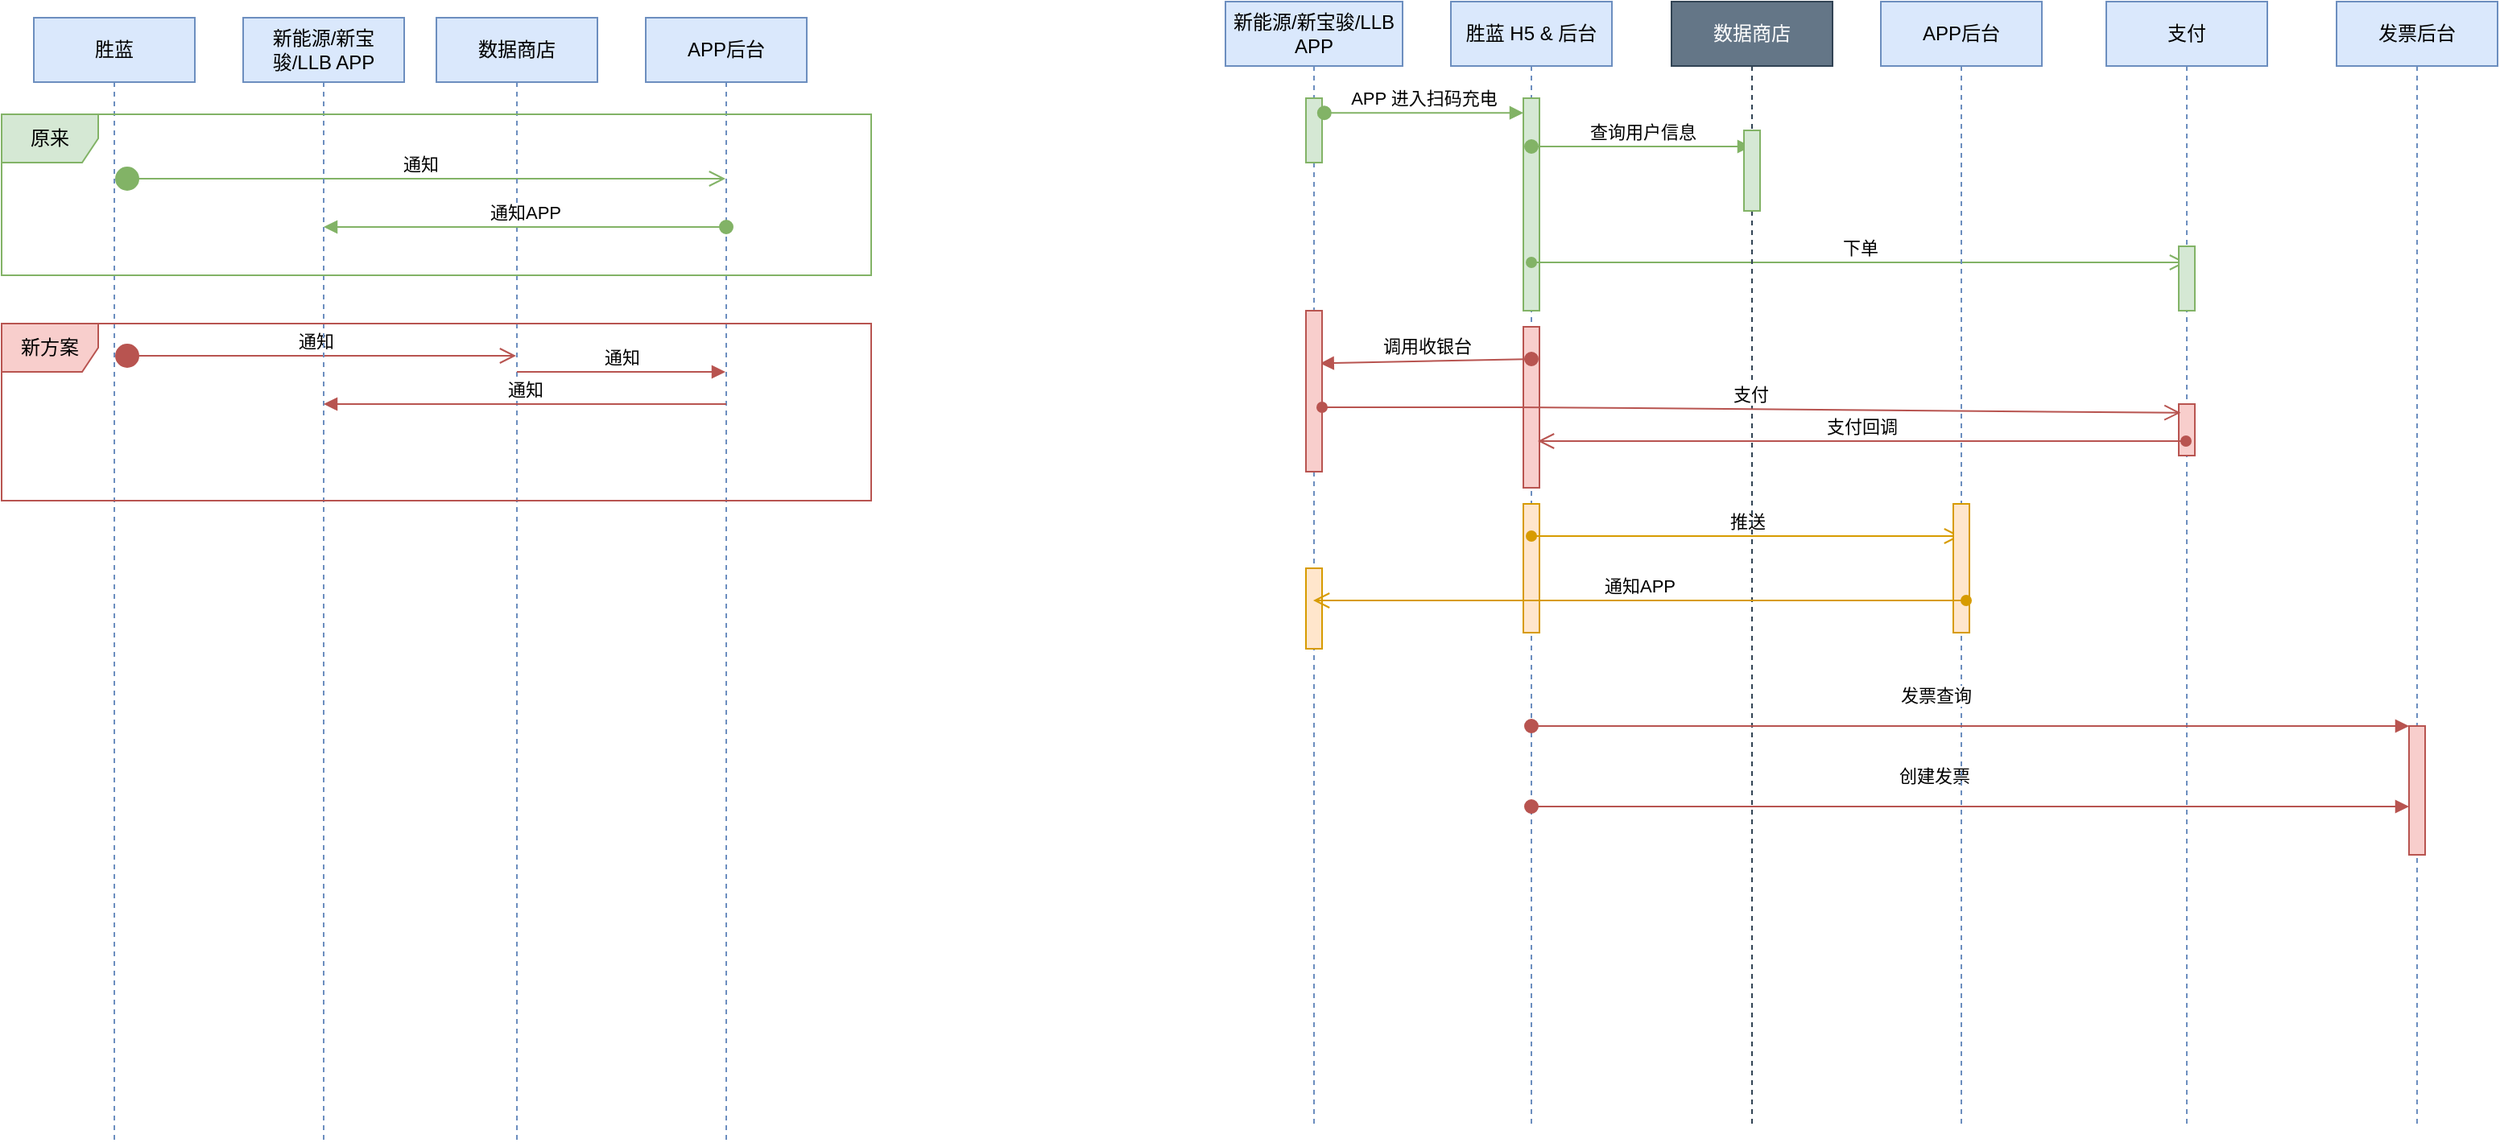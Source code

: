 <mxfile version="12.7.2" type="github">
  <diagram id="CEhrORci5TCC4d7FeP7T" name="Page-1">
    <mxGraphModel dx="1038" dy="548" grid="1" gridSize="10" guides="1" tooltips="1" connect="1" arrows="1" fold="1" page="1" pageScale="1" pageWidth="827" pageHeight="1169" math="0" shadow="0">
      <root>
        <mxCell id="0" />
        <mxCell id="1" parent="0" />
        <mxCell id="YfSGc-pqgDhnCT7YDvDX-6" value="&lt;span style=&quot;&quot;&gt;胜蓝&lt;/span&gt;" style="shape=umlLifeline;perimeter=lifelinePerimeter;whiteSpace=wrap;html=1;container=1;collapsible=0;recursiveResize=0;outlineConnect=0;align=center;fillColor=#dae8fc;strokeColor=#6c8ebf;" parent="1" vertex="1">
          <mxGeometry x="60" y="220" width="100" height="700" as="geometry" />
        </mxCell>
        <mxCell id="YfSGc-pqgDhnCT7YDvDX-11" value="通知" style="html=1;verticalAlign=bottom;startArrow=circle;startFill=1;endArrow=open;startSize=6;endSize=8;fillColor=#d5e8d4;strokeColor=#82b366;" parent="YfSGc-pqgDhnCT7YDvDX-6" target="YfSGc-pqgDhnCT7YDvDX-9" edge="1">
          <mxGeometry width="80" relative="1" as="geometry">
            <mxPoint x="50" y="100" as="sourcePoint" />
            <mxPoint x="130" y="100" as="targetPoint" />
          </mxGeometry>
        </mxCell>
        <mxCell id="YfSGc-pqgDhnCT7YDvDX-13" value="通知" style="html=1;verticalAlign=bottom;startArrow=circle;startFill=1;endArrow=open;startSize=6;endSize=8;fillColor=#f8cecc;strokeColor=#b85450;" parent="YfSGc-pqgDhnCT7YDvDX-6" target="YfSGc-pqgDhnCT7YDvDX-8" edge="1">
          <mxGeometry width="80" relative="1" as="geometry">
            <mxPoint x="50" y="210" as="sourcePoint" />
            <mxPoint x="130" y="210" as="targetPoint" />
          </mxGeometry>
        </mxCell>
        <mxCell id="YfSGc-pqgDhnCT7YDvDX-7" value="新能源/新宝骏/LLB APP" style="shape=umlLifeline;perimeter=lifelinePerimeter;whiteSpace=wrap;html=1;container=1;collapsible=0;recursiveResize=0;outlineConnect=0;align=center;fillColor=#dae8fc;strokeColor=#6c8ebf;" parent="1" vertex="1">
          <mxGeometry x="190" y="220" width="100" height="700" as="geometry" />
        </mxCell>
        <mxCell id="YfSGc-pqgDhnCT7YDvDX-8" value="数据商店" style="shape=umlLifeline;perimeter=lifelinePerimeter;whiteSpace=wrap;html=1;container=1;collapsible=0;recursiveResize=0;outlineConnect=0;align=center;fillColor=#dae8fc;strokeColor=#6c8ebf;" parent="1" vertex="1">
          <mxGeometry x="310" y="220" width="100" height="700" as="geometry" />
        </mxCell>
        <mxCell id="YfSGc-pqgDhnCT7YDvDX-14" value="通知" style="html=1;verticalAlign=bottom;endArrow=block;fillColor=#f8cecc;strokeColor=#b85450;" parent="YfSGc-pqgDhnCT7YDvDX-8" target="YfSGc-pqgDhnCT7YDvDX-9" edge="1">
          <mxGeometry width="80" relative="1" as="geometry">
            <mxPoint x="50" y="220" as="sourcePoint" />
            <mxPoint x="130" y="220" as="targetPoint" />
          </mxGeometry>
        </mxCell>
        <mxCell id="YfSGc-pqgDhnCT7YDvDX-9" value="APP后台" style="shape=umlLifeline;perimeter=lifelinePerimeter;whiteSpace=wrap;html=1;container=1;collapsible=0;recursiveResize=0;outlineConnect=0;align=center;fillColor=#dae8fc;strokeColor=#6c8ebf;" parent="1" vertex="1">
          <mxGeometry x="440" y="220" width="100" height="700" as="geometry" />
        </mxCell>
        <mxCell id="YfSGc-pqgDhnCT7YDvDX-12" value="通知APP" style="html=1;verticalAlign=bottom;startArrow=oval;startFill=1;endArrow=block;startSize=8;fillColor=#d5e8d4;strokeColor=#82b366;" parent="YfSGc-pqgDhnCT7YDvDX-9" target="YfSGc-pqgDhnCT7YDvDX-7" edge="1">
          <mxGeometry width="60" relative="1" as="geometry">
            <mxPoint x="50" y="130" as="sourcePoint" />
            <mxPoint x="110" y="130" as="targetPoint" />
          </mxGeometry>
        </mxCell>
        <mxCell id="YfSGc-pqgDhnCT7YDvDX-15" value="通知" style="html=1;verticalAlign=bottom;endArrow=block;fillColor=#f8cecc;strokeColor=#b85450;" parent="YfSGc-pqgDhnCT7YDvDX-9" target="YfSGc-pqgDhnCT7YDvDX-7" edge="1">
          <mxGeometry width="80" relative="1" as="geometry">
            <mxPoint x="50" y="240" as="sourcePoint" />
            <mxPoint x="130" y="240" as="targetPoint" />
          </mxGeometry>
        </mxCell>
        <mxCell id="YfSGc-pqgDhnCT7YDvDX-16" value="原来" style="shape=umlFrame;whiteSpace=wrap;html=1;align=center;fillColor=#d5e8d4;strokeColor=#82b366;" parent="1" vertex="1">
          <mxGeometry x="40" y="280" width="540" height="100" as="geometry" />
        </mxCell>
        <mxCell id="YfSGc-pqgDhnCT7YDvDX-17" value="新方案" style="shape=umlFrame;whiteSpace=wrap;html=1;align=center;fillColor=#f8cecc;strokeColor=#b85450;" parent="1" vertex="1">
          <mxGeometry x="40" y="410" width="540" height="110" as="geometry" />
        </mxCell>
        <mxCell id="YfSGc-pqgDhnCT7YDvDX-31" value="&lt;span&gt;胜蓝 H5 &amp;amp; 后台&lt;/span&gt;" style="shape=umlLifeline;perimeter=lifelinePerimeter;whiteSpace=wrap;html=1;container=1;collapsible=0;recursiveResize=0;outlineConnect=0;align=center;fillColor=#dae8fc;strokeColor=#6c8ebf;" parent="1" vertex="1">
          <mxGeometry x="940" y="210" width="100" height="700" as="geometry" />
        </mxCell>
        <mxCell id="YfSGc-pqgDhnCT7YDvDX-43" value="" style="html=1;points=[];perimeter=orthogonalPerimeter;align=center;fillColor=#d5e8d4;strokeColor=#82b366;" parent="YfSGc-pqgDhnCT7YDvDX-31" vertex="1">
          <mxGeometry x="45" y="60" width="10" height="132" as="geometry" />
        </mxCell>
        <mxCell id="YfSGc-pqgDhnCT7YDvDX-48" value="下单" style="html=1;verticalAlign=bottom;startArrow=oval;startFill=1;endArrow=open;startSize=6;endSize=8;fillColor=#d5e8d4;strokeColor=#82b366;" parent="YfSGc-pqgDhnCT7YDvDX-31" edge="1">
          <mxGeometry width="80" relative="1" as="geometry">
            <mxPoint x="50" y="162" as="sourcePoint" />
            <mxPoint x="456.5" y="162" as="targetPoint" />
          </mxGeometry>
        </mxCell>
        <mxCell id="YfSGc-pqgDhnCT7YDvDX-51" value="" style="html=1;points=[];perimeter=orthogonalPerimeter;align=center;fillColor=#ffe6cc;strokeColor=#d79b00;" parent="YfSGc-pqgDhnCT7YDvDX-31" vertex="1">
          <mxGeometry x="45" y="312" width="10" height="80" as="geometry" />
        </mxCell>
        <mxCell id="YfSGc-pqgDhnCT7YDvDX-52" value="推送" style="html=1;verticalAlign=bottom;startArrow=oval;startFill=1;endArrow=open;startSize=6;endSize=8;fillColor=#ffe6cc;strokeColor=#d79b00;" parent="YfSGc-pqgDhnCT7YDvDX-31" edge="1">
          <mxGeometry width="80" relative="1" as="geometry">
            <mxPoint x="50" y="332" as="sourcePoint" />
            <mxPoint x="316.5" y="332" as="targetPoint" />
          </mxGeometry>
        </mxCell>
        <mxCell id="YfSGc-pqgDhnCT7YDvDX-60" value="" style="html=1;points=[];perimeter=orthogonalPerimeter;align=center;fillColor=#f8cecc;strokeColor=#b85450;" parent="YfSGc-pqgDhnCT7YDvDX-31" vertex="1">
          <mxGeometry x="45" y="202" width="10" height="100" as="geometry" />
        </mxCell>
        <mxCell id="YfSGc-pqgDhnCT7YDvDX-62" value="调用收银台" style="html=1;verticalAlign=bottom;startArrow=oval;startFill=1;endArrow=block;startSize=8;fillColor=#f8cecc;strokeColor=#b85450;entryX=0.535;entryY=0.321;entryDx=0;entryDy=0;entryPerimeter=0;" parent="YfSGc-pqgDhnCT7YDvDX-31" target="YfSGc-pqgDhnCT7YDvDX-34" edge="1">
          <mxGeometry width="60" relative="1" as="geometry">
            <mxPoint x="50" y="222" as="sourcePoint" />
            <mxPoint x="-85.5" y="222" as="targetPoint" />
          </mxGeometry>
        </mxCell>
        <mxCell id="YfSGc-pqgDhnCT7YDvDX-65" value="查询用户信息" style="html=1;verticalAlign=bottom;startArrow=oval;startFill=1;endArrow=block;startSize=8;fillColor=#d5e8d4;strokeColor=#82b366;" parent="YfSGc-pqgDhnCT7YDvDX-31" target="YfSGc-pqgDhnCT7YDvDX-35" edge="1">
          <mxGeometry width="60" relative="1" as="geometry">
            <mxPoint x="50" y="90" as="sourcePoint" />
            <mxPoint x="110" y="90" as="targetPoint" />
          </mxGeometry>
        </mxCell>
        <mxCell id="YfSGc-pqgDhnCT7YDvDX-67" value="创建发票" style="html=1;verticalAlign=bottom;startArrow=oval;startFill=1;endArrow=block;startSize=8;fillColor=#f8cecc;strokeColor=#b85450;" parent="YfSGc-pqgDhnCT7YDvDX-31" target="YfSGc-pqgDhnCT7YDvDX-64" edge="1">
          <mxGeometry x="-0.083" y="10" width="60" relative="1" as="geometry">
            <mxPoint x="50" y="500" as="sourcePoint" />
            <mxPoint x="110" y="500" as="targetPoint" />
            <Array as="points">
              <mxPoint x="290" y="500" />
            </Array>
            <mxPoint as="offset" />
          </mxGeometry>
        </mxCell>
        <mxCell id="YfSGc-pqgDhnCT7YDvDX-34" value="新能源/新宝骏/LLB APP" style="shape=umlLifeline;perimeter=lifelinePerimeter;whiteSpace=wrap;html=1;container=1;collapsible=0;recursiveResize=0;outlineConnect=0;align=center;fillColor=#dae8fc;strokeColor=#6c8ebf;" parent="1" vertex="1">
          <mxGeometry x="800" y="210" width="110" height="700" as="geometry" />
        </mxCell>
        <mxCell id="YfSGc-pqgDhnCT7YDvDX-41" value="" style="html=1;points=[];perimeter=orthogonalPerimeter;align=center;fillColor=#d5e8d4;strokeColor=#82b366;" parent="YfSGc-pqgDhnCT7YDvDX-34" vertex="1">
          <mxGeometry x="50" y="60" width="10" height="40" as="geometry" />
        </mxCell>
        <mxCell id="YfSGc-pqgDhnCT7YDvDX-54" value="" style="html=1;points=[];perimeter=orthogonalPerimeter;align=center;fillColor=#ffe6cc;strokeColor=#d79b00;" parent="YfSGc-pqgDhnCT7YDvDX-34" vertex="1">
          <mxGeometry x="50" y="352" width="10" height="50" as="geometry" />
        </mxCell>
        <mxCell id="YfSGc-pqgDhnCT7YDvDX-57" value="" style="html=1;points=[];perimeter=orthogonalPerimeter;align=center;fillColor=#f8cecc;strokeColor=#b85450;" parent="YfSGc-pqgDhnCT7YDvDX-34" vertex="1">
          <mxGeometry x="50" y="192" width="10" height="100" as="geometry" />
        </mxCell>
        <mxCell id="YfSGc-pqgDhnCT7YDvDX-35" value="数据商店" style="shape=umlLifeline;perimeter=lifelinePerimeter;whiteSpace=wrap;html=1;container=1;collapsible=0;recursiveResize=0;outlineConnect=0;align=center;fillColor=#647687;strokeColor=#314354;fontColor=#ffffff;" parent="1" vertex="1">
          <mxGeometry x="1077" y="210" width="100" height="700" as="geometry" />
        </mxCell>
        <mxCell id="YfSGc-pqgDhnCT7YDvDX-66" value="" style="html=1;points=[];perimeter=orthogonalPerimeter;align=center;fillColor=#d5e8d4;strokeColor=#82b366;" parent="YfSGc-pqgDhnCT7YDvDX-35" vertex="1">
          <mxGeometry x="45" y="80" width="10" height="50" as="geometry" />
        </mxCell>
        <mxCell id="YfSGc-pqgDhnCT7YDvDX-37" value="APP后台" style="shape=umlLifeline;perimeter=lifelinePerimeter;whiteSpace=wrap;html=1;container=1;collapsible=0;recursiveResize=0;outlineConnect=0;align=center;fillColor=#dae8fc;strokeColor=#6c8ebf;" parent="1" vertex="1">
          <mxGeometry x="1207" y="210" width="100" height="700" as="geometry" />
        </mxCell>
        <mxCell id="YfSGc-pqgDhnCT7YDvDX-53" value="" style="html=1;points=[];perimeter=orthogonalPerimeter;align=center;fillColor=#ffe6cc;strokeColor=#d79b00;" parent="YfSGc-pqgDhnCT7YDvDX-37" vertex="1">
          <mxGeometry x="45" y="312" width="10" height="80" as="geometry" />
        </mxCell>
        <mxCell id="YfSGc-pqgDhnCT7YDvDX-56" value="通知APP" style="html=1;verticalAlign=bottom;startArrow=oval;startFill=1;endArrow=open;startSize=6;endSize=8;fillColor=#ffe6cc;strokeColor=#d79b00;" parent="YfSGc-pqgDhnCT7YDvDX-37" edge="1">
          <mxGeometry width="80" relative="1" as="geometry">
            <mxPoint x="53" y="372" as="sourcePoint" />
            <mxPoint x="-352.5" y="372" as="targetPoint" />
          </mxGeometry>
        </mxCell>
        <mxCell id="YfSGc-pqgDhnCT7YDvDX-40" value="支付" style="shape=umlLifeline;perimeter=lifelinePerimeter;whiteSpace=wrap;html=1;container=1;collapsible=0;recursiveResize=0;outlineConnect=0;align=center;fillColor=#dae8fc;strokeColor=#6c8ebf;" parent="1" vertex="1">
          <mxGeometry x="1347" y="210" width="100" height="700" as="geometry" />
        </mxCell>
        <mxCell id="YfSGc-pqgDhnCT7YDvDX-46" value="" style="html=1;points=[];perimeter=orthogonalPerimeter;align=center;fillColor=#d5e8d4;strokeColor=#82b366;" parent="YfSGc-pqgDhnCT7YDvDX-40" vertex="1">
          <mxGeometry x="45" y="152" width="10" height="40" as="geometry" />
        </mxCell>
        <mxCell id="YfSGc-pqgDhnCT7YDvDX-61" value="" style="html=1;points=[];perimeter=orthogonalPerimeter;align=center;fillColor=#f8cecc;strokeColor=#b85450;" parent="YfSGc-pqgDhnCT7YDvDX-40" vertex="1">
          <mxGeometry x="45" y="250" width="10" height="32" as="geometry" />
        </mxCell>
        <mxCell id="YfSGc-pqgDhnCT7YDvDX-44" value="APP 进入扫码充电" style="html=1;verticalAlign=bottom;startArrow=oval;endArrow=block;startSize=8;exitX=1.14;exitY=0.228;exitDx=0;exitDy=0;exitPerimeter=0;fillColor=#d5e8d4;strokeColor=#82b366;" parent="1" source="YfSGc-pqgDhnCT7YDvDX-41" target="YfSGc-pqgDhnCT7YDvDX-43" edge="1">
          <mxGeometry relative="1" as="geometry">
            <mxPoint x="930" y="352" as="sourcePoint" />
          </mxGeometry>
        </mxCell>
        <mxCell id="YfSGc-pqgDhnCT7YDvDX-47" value="支付" style="html=1;verticalAlign=bottom;startArrow=oval;startFill=1;endArrow=open;startSize=6;endSize=8;fillColor=#f8cecc;strokeColor=#b85450;entryX=0.12;entryY=0.169;entryDx=0;entryDy=0;entryPerimeter=0;" parent="1" source="YfSGc-pqgDhnCT7YDvDX-57" target="YfSGc-pqgDhnCT7YDvDX-61" edge="1">
          <mxGeometry width="80" relative="1" as="geometry">
            <mxPoint x="990" y="402" as="sourcePoint" />
            <mxPoint x="1370" y="462" as="targetPoint" />
            <Array as="points">
              <mxPoint x="990" y="462" />
            </Array>
          </mxGeometry>
        </mxCell>
        <mxCell id="YfSGc-pqgDhnCT7YDvDX-50" value="支付回调" style="html=1;verticalAlign=bottom;startArrow=oval;startFill=1;endArrow=open;startSize=6;endSize=8;fillColor=#f8cecc;strokeColor=#b85450;entryX=0.9;entryY=0.71;entryDx=0;entryDy=0;entryPerimeter=0;" parent="1" source="YfSGc-pqgDhnCT7YDvDX-40" target="YfSGc-pqgDhnCT7YDvDX-60" edge="1">
          <mxGeometry width="80" relative="1" as="geometry">
            <mxPoint x="1380" y="483" as="sourcePoint" />
            <mxPoint x="1020" y="483" as="targetPoint" />
          </mxGeometry>
        </mxCell>
        <mxCell id="YfSGc-pqgDhnCT7YDvDX-63" value="发票查询" style="html=1;verticalAlign=bottom;startArrow=oval;startFill=1;endArrow=block;startSize=8;fillColor=#f8cecc;strokeColor=#b85450;" parent="1" source="YfSGc-pqgDhnCT7YDvDX-31" target="YfSGc-pqgDhnCT7YDvDX-64" edge="1">
          <mxGeometry x="-0.082" y="10" width="60" relative="1" as="geometry">
            <mxPoint x="990" y="702" as="sourcePoint" />
            <mxPoint x="1480" y="702" as="targetPoint" />
            <mxPoint x="1" as="offset" />
          </mxGeometry>
        </mxCell>
        <mxCell id="YfSGc-pqgDhnCT7YDvDX-68" value="发票后台" style="shape=umlLifeline;perimeter=lifelinePerimeter;whiteSpace=wrap;html=1;container=1;collapsible=0;recursiveResize=0;outlineConnect=0;align=center;fillColor=#dae8fc;strokeColor=#6c8ebf;" parent="1" vertex="1">
          <mxGeometry x="1490" y="210" width="100" height="700" as="geometry" />
        </mxCell>
        <mxCell id="YfSGc-pqgDhnCT7YDvDX-64" value="" style="html=1;points=[];perimeter=orthogonalPerimeter;align=center;fillColor=#f8cecc;strokeColor=#b85450;" parent="YfSGc-pqgDhnCT7YDvDX-68" vertex="1">
          <mxGeometry x="45" y="450" width="10" height="80" as="geometry" />
        </mxCell>
      </root>
    </mxGraphModel>
  </diagram>
</mxfile>
